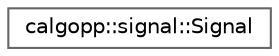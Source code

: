 digraph "Graphical Class Hierarchy"
{
 // LATEX_PDF_SIZE
  bgcolor="transparent";
  edge [fontname=Helvetica,fontsize=10,labelfontname=Helvetica,labelfontsize=10];
  node [fontname=Helvetica,fontsize=10,shape=box,height=0.2,width=0.4];
  rankdir="LR";
  Node0 [label="calgopp::signal::Signal",height=0.2,width=0.4,color="grey40", fillcolor="white", style="filled",URL="$classcalgopp_1_1signal_1_1Signal.html",tooltip=" "];
}
